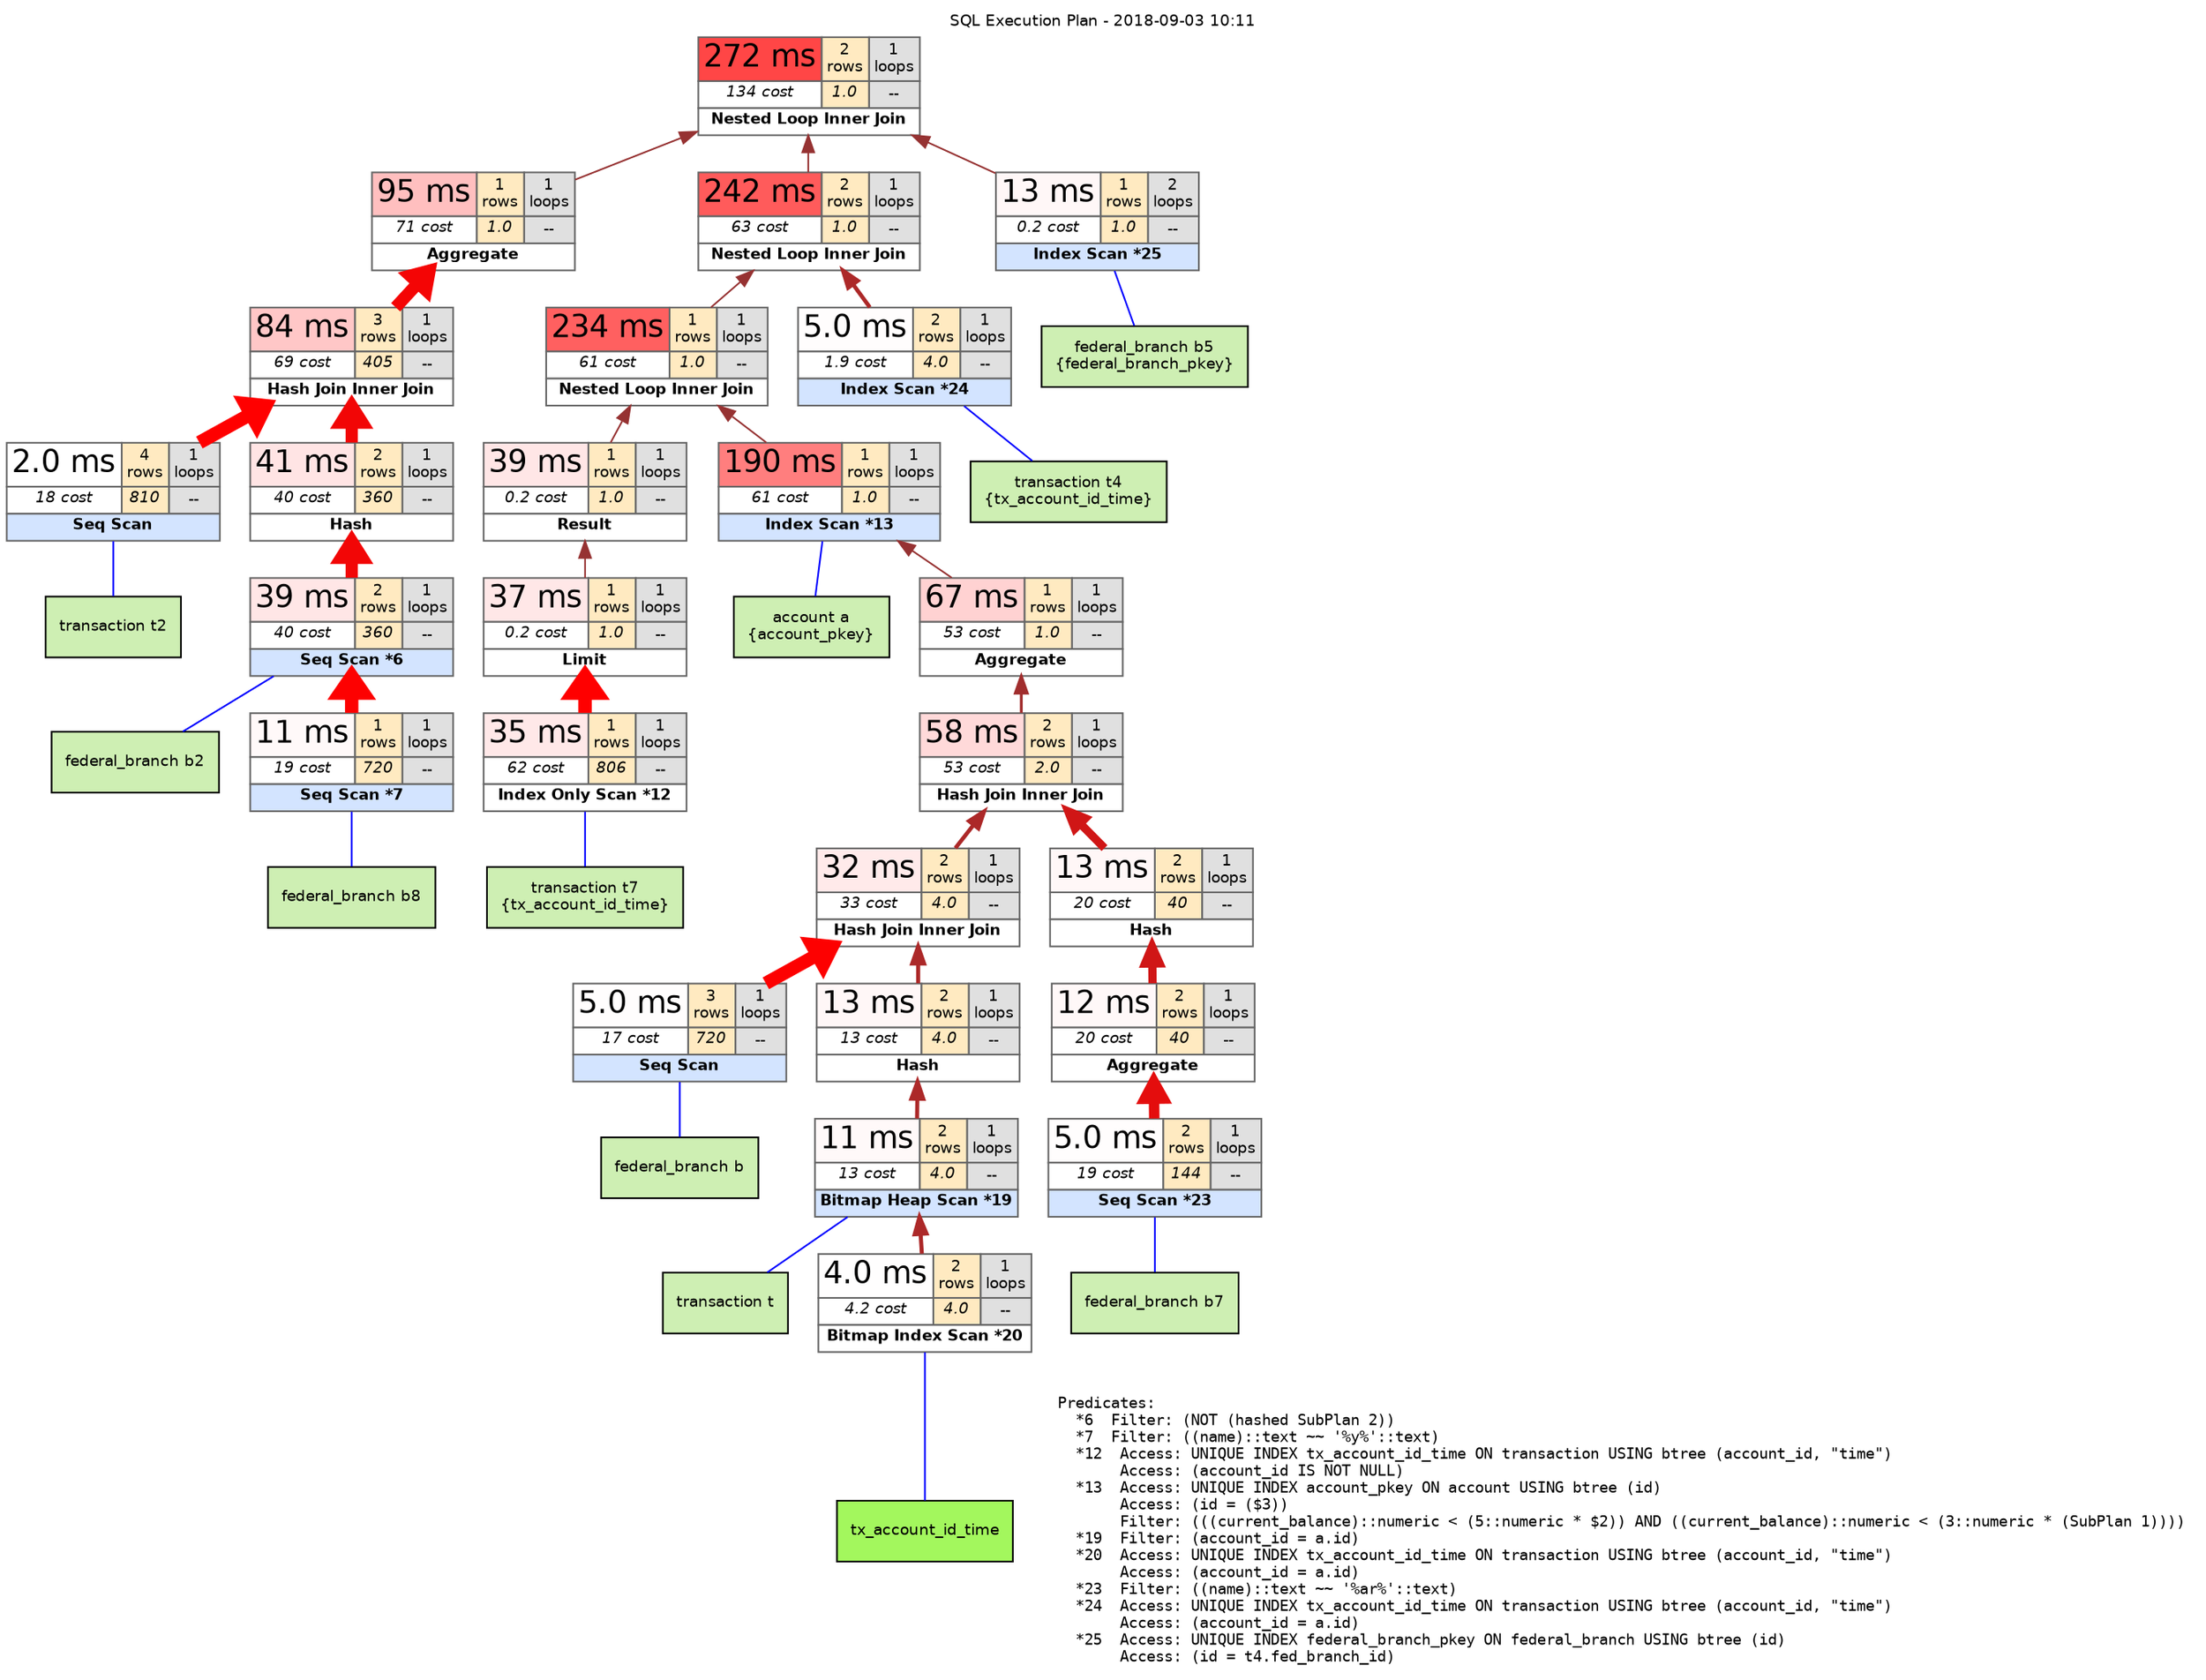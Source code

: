 digraph p1 {
  rankdir=BT; ranksep=0.3;
  graph [fontname = "helvetica", fontsize = 9]; node [fontname = "helvetica", fontsize = 9]; edge [fontname = "helvetica", fontsize = 9];
  labelloc="t"; label="SQL Execution Plan - 2018-09-03 10:11";
subgraph tree {
  1 [shape=none width=0 height=0 margin=0 style="rounded" color="gray40" label=<<table cellspacing="0" border="0" cellborder="1"><tr><td width="60%" bgcolor="#ff4646"><font point-size="18">272 ms</font></td><td bgcolor="#ffeac1">2<br/>rows</td><td bgcolor="#e0e0e0">1<br/>loops</td></tr><tr><td width="60%" bgcolor="#ffffff"><i>134 cost</i></td><td bgcolor="#ffeac1"><i>1.0</i></td><td bgcolor="#e0e0e0">--</td></tr><tr><td colspan="3" bgcolor="#ffffff"><b>Nested Loop Inner Join</b></td></tr></table>>];
  2 [shape=none width=0 height=0 margin=0 style="rounded" color="gray40" label=<<table cellspacing="0" border="0" cellborder="1"><tr><td width="60%" bgcolor="#ffbfbf"><font point-size="18">95 ms</font></td><td bgcolor="#ffeac1">1<br/>rows</td><td bgcolor="#e0e0e0">1<br/>loops</td></tr><tr><td width="60%" bgcolor="#ffffff"><i>71 cost</i></td><td bgcolor="#ffeac1"><i>1.0</i></td><td bgcolor="#e0e0e0">--</td></tr><tr><td colspan="3" bgcolor="#ffffff"><b>Aggregate</b></td></tr></table>>];
  3 [shape=none width=0 height=0 margin=0 style="rounded" color="gray40" label=<<table cellspacing="0" border="0" cellborder="1"><tr><td width="60%" bgcolor="#ffc7c7"><font point-size="18">84 ms</font></td><td bgcolor="#ffeac1">3<br/>rows</td><td bgcolor="#e0e0e0">1<br/>loops</td></tr><tr><td width="60%" bgcolor="#ffffff"><i>69 cost</i></td><td bgcolor="#ffeac1"><i>405</i></td><td bgcolor="#e0e0e0">--</td></tr><tr><td colspan="3" bgcolor="#ffffff"><b>Hash Join Inner Join</b></td></tr></table>>];
  4 [shape=none width=0 height=0 margin=0 style="rounded" color="gray40" label=<<table cellspacing="0" border="0" cellborder="1"><tr><td width="60%" bgcolor="#ffffff"><font point-size="18">2.0 ms</font></td><td bgcolor="#ffeac1">4<br/>rows</td><td bgcolor="#e0e0e0">1<br/>loops</td></tr><tr><td width="60%" bgcolor="#ffffff"><i>18 cost</i></td><td bgcolor="#ffeac1"><i>810</i></td><td bgcolor="#e0e0e0">--</td></tr><tr><td colspan="3" bgcolor="#d3e4ff"><b>Seq Scan</b></td></tr></table>>];
  d4 [shape="box" style="filled" fillcolor="#ceefb3" label=<transaction t2>];
  5 [shape=none width=0 height=0 margin=0 style="rounded" color="gray40" label=<<table cellspacing="0" border="0" cellborder="1"><tr><td width="60%" bgcolor="#ffe4e4"><font point-size="18">41 ms</font></td><td bgcolor="#ffeac1">2<br/>rows</td><td bgcolor="#e0e0e0">1<br/>loops</td></tr><tr><td width="60%" bgcolor="#ffffff"><i>40 cost</i></td><td bgcolor="#ffeac1"><i>360</i></td><td bgcolor="#e0e0e0">--</td></tr><tr><td colspan="3" bgcolor="#ffffff"><b>Hash</b></td></tr></table>>];
  6 [shape=none width=0 height=0 margin=0 style="rounded" color="gray40" label=<<table cellspacing="0" border="0" cellborder="1"><tr><td width="60%" bgcolor="#ffe6e6"><font point-size="18">39 ms</font></td><td bgcolor="#ffeac1">2<br/>rows</td><td bgcolor="#e0e0e0">1<br/>loops</td></tr><tr><td width="60%" bgcolor="#ffffff"><i>40 cost</i></td><td bgcolor="#ffeac1"><i>360</i></td><td bgcolor="#e0e0e0">--</td></tr><tr><td colspan="3" bgcolor="#d3e4ff"><b>Seq Scan *6</b></td></tr></table>>];
  d6 [shape="box" style="filled" fillcolor="#ceefb3" label=<federal_branch b2>];
  7 [shape=none width=0 height=0 margin=0 style="rounded" color="gray40" label=<<table cellspacing="0" border="0" cellborder="1"><tr><td width="60%" bgcolor="#fff9f9"><font point-size="18">11 ms</font></td><td bgcolor="#ffeac1">1<br/>rows</td><td bgcolor="#e0e0e0">1<br/>loops</td></tr><tr><td width="60%" bgcolor="#ffffff"><i>19 cost</i></td><td bgcolor="#ffeac1"><i>720</i></td><td bgcolor="#e0e0e0">--</td></tr><tr><td colspan="3" bgcolor="#d3e4ff"><b>Seq Scan *7</b></td></tr></table>>];
  d7 [shape="box" style="filled" fillcolor="#ceefb3" label=<federal_branch b8>];
  8 [shape=none width=0 height=0 margin=0 style="rounded" color="gray40" label=<<table cellspacing="0" border="0" cellborder="1"><tr><td width="60%" bgcolor="#ff5b5b"><font point-size="18">242 ms</font></td><td bgcolor="#ffeac1">2<br/>rows</td><td bgcolor="#e0e0e0">1<br/>loops</td></tr><tr><td width="60%" bgcolor="#ffffff"><i>63 cost</i></td><td bgcolor="#ffeac1"><i>1.0</i></td><td bgcolor="#e0e0e0">--</td></tr><tr><td colspan="3" bgcolor="#ffffff"><b>Nested Loop Inner Join</b></td></tr></table>>];
  9 [shape=none width=0 height=0 margin=0 style="rounded" color="gray40" label=<<table cellspacing="0" border="0" cellborder="1"><tr><td width="60%" bgcolor="#ff6060"><font point-size="18">234 ms</font></td><td bgcolor="#ffeac1">1<br/>rows</td><td bgcolor="#e0e0e0">1<br/>loops</td></tr><tr><td width="60%" bgcolor="#ffffff"><i>61 cost</i></td><td bgcolor="#ffeac1"><i>1.0</i></td><td bgcolor="#e0e0e0">--</td></tr><tr><td colspan="3" bgcolor="#ffffff"><b>Nested Loop Inner Join</b></td></tr></table>>];
  10 [shape=none width=0 height=0 margin=0 style="rounded" color="gray40" label=<<table cellspacing="0" border="0" cellborder="1"><tr><td width="60%" bgcolor="#ffe6e6"><font point-size="18">39 ms</font></td><td bgcolor="#ffeac1">1<br/>rows</td><td bgcolor="#e0e0e0">1<br/>loops</td></tr><tr><td width="60%" bgcolor="#ffffff"><i>0.2 cost</i></td><td bgcolor="#ffeac1"><i>1.0</i></td><td bgcolor="#e0e0e0">--</td></tr><tr><td colspan="3" bgcolor="#ffffff"><b>Result</b></td></tr></table>>];
  11 [shape=none width=0 height=0 margin=0 style="rounded" color="gray40" label=<<table cellspacing="0" border="0" cellborder="1"><tr><td width="60%" bgcolor="#ffe7e7"><font point-size="18">37 ms</font></td><td bgcolor="#ffeac1">1<br/>rows</td><td bgcolor="#e0e0e0">1<br/>loops</td></tr><tr><td width="60%" bgcolor="#ffffff"><i>0.2 cost</i></td><td bgcolor="#ffeac1"><i>1.0</i></td><td bgcolor="#e0e0e0">--</td></tr><tr><td colspan="3" bgcolor="#ffffff"><b>Limit</b></td></tr></table>>];
  12 [shape=none width=0 height=0 margin=0 style="rounded" color="gray40" label=<<table cellspacing="0" border="0" cellborder="1"><tr><td width="60%" bgcolor="#ffe8e8"><font point-size="18">35 ms</font></td><td bgcolor="#ffeac1">1<br/>rows</td><td bgcolor="#e0e0e0">1<br/>loops</td></tr><tr><td width="60%" bgcolor="#ffffff"><i>62 cost</i></td><td bgcolor="#ffeac1"><i>806</i></td><td bgcolor="#e0e0e0">--</td></tr><tr><td colspan="3" bgcolor="#ffffff"><b>Index Only Scan *12</b></td></tr></table>>];
  d12 [shape="box" style="filled" fillcolor="#ceefb3" label=<transaction t7<br/>{tx_account_id_time}>];
  13 [shape=none width=0 height=0 margin=0 style="rounded" color="gray40" label=<<table cellspacing="0" border="0" cellborder="1"><tr><td width="60%" bgcolor="#ff7e7e"><font point-size="18">190 ms</font></td><td bgcolor="#ffeac1">1<br/>rows</td><td bgcolor="#e0e0e0">1<br/>loops</td></tr><tr><td width="60%" bgcolor="#ffffff"><i>61 cost</i></td><td bgcolor="#ffeac1"><i>1.0</i></td><td bgcolor="#e0e0e0">--</td></tr><tr><td colspan="3" bgcolor="#d3e4ff"><b>Index Scan *13</b></td></tr></table>>];
  d13 [shape="box" style="filled" fillcolor="#ceefb3" label=<account a<br/>{account_pkey}>];
  14 [shape=none width=0 height=0 margin=0 style="rounded" color="gray40" label=<<table cellspacing="0" border="0" cellborder="1"><tr><td width="60%" bgcolor="#ffd2d2"><font point-size="18">67 ms</font></td><td bgcolor="#ffeac1">1<br/>rows</td><td bgcolor="#e0e0e0">1<br/>loops</td></tr><tr><td width="60%" bgcolor="#ffffff"><i>53 cost</i></td><td bgcolor="#ffeac1"><i>1.0</i></td><td bgcolor="#e0e0e0">--</td></tr><tr><td colspan="3" bgcolor="#ffffff"><b>Aggregate</b></td></tr></table>>];
  15 [shape=none width=0 height=0 margin=0 style="rounded" color="gray40" label=<<table cellspacing="0" border="0" cellborder="1"><tr><td width="60%" bgcolor="#ffd9d9"><font point-size="18">58 ms</font></td><td bgcolor="#ffeac1">2<br/>rows</td><td bgcolor="#e0e0e0">1<br/>loops</td></tr><tr><td width="60%" bgcolor="#ffffff"><i>53 cost</i></td><td bgcolor="#ffeac1"><i>2.0</i></td><td bgcolor="#e0e0e0">--</td></tr><tr><td colspan="3" bgcolor="#ffffff"><b>Hash Join Inner Join</b></td></tr></table>>];
  16 [shape=none width=0 height=0 margin=0 style="rounded" color="gray40" label=<<table cellspacing="0" border="0" cellborder="1"><tr><td width="60%" bgcolor="#ffeaea"><font point-size="18">32 ms</font></td><td bgcolor="#ffeac1">2<br/>rows</td><td bgcolor="#e0e0e0">1<br/>loops</td></tr><tr><td width="60%" bgcolor="#ffffff"><i>33 cost</i></td><td bgcolor="#ffeac1"><i>4.0</i></td><td bgcolor="#e0e0e0">--</td></tr><tr><td colspan="3" bgcolor="#ffffff"><b>Hash Join Inner Join</b></td></tr></table>>];
  17 [shape=none width=0 height=0 margin=0 style="rounded" color="gray40" label=<<table cellspacing="0" border="0" cellborder="1"><tr><td width="60%" bgcolor="#fffdfd"><font point-size="18">5.0 ms</font></td><td bgcolor="#ffeac1">3<br/>rows</td><td bgcolor="#e0e0e0">1<br/>loops</td></tr><tr><td width="60%" bgcolor="#ffffff"><i>17 cost</i></td><td bgcolor="#ffeac1"><i>720</i></td><td bgcolor="#e0e0e0">--</td></tr><tr><td colspan="3" bgcolor="#d3e4ff"><b>Seq Scan</b></td></tr></table>>];
  d17 [shape="box" style="filled" fillcolor="#ceefb3" label=<federal_branch b>];
  18 [shape=none width=0 height=0 margin=0 style="rounded" color="gray40" label=<<table cellspacing="0" border="0" cellborder="1"><tr><td width="60%" bgcolor="#fff7f7"><font point-size="18">13 ms</font></td><td bgcolor="#ffeac1">2<br/>rows</td><td bgcolor="#e0e0e0">1<br/>loops</td></tr><tr><td width="60%" bgcolor="#ffffff"><i>13 cost</i></td><td bgcolor="#ffeac1"><i>4.0</i></td><td bgcolor="#e0e0e0">--</td></tr><tr><td colspan="3" bgcolor="#ffffff"><b>Hash</b></td></tr></table>>];
  19 [shape=none width=0 height=0 margin=0 style="rounded" color="gray40" label=<<table cellspacing="0" border="0" cellborder="1"><tr><td width="60%" bgcolor="#fff9f9"><font point-size="18">11 ms</font></td><td bgcolor="#ffeac1">2<br/>rows</td><td bgcolor="#e0e0e0">1<br/>loops</td></tr><tr><td width="60%" bgcolor="#ffffff"><i>13 cost</i></td><td bgcolor="#ffeac1"><i>4.0</i></td><td bgcolor="#e0e0e0">--</td></tr><tr><td colspan="3" bgcolor="#d3e4ff"><b>Bitmap Heap Scan *19</b></td></tr></table>>];
  d19 [shape="box" style="filled" fillcolor="#ceefb3" label=<transaction t>];
  20 [shape=none width=0 height=0 margin=0 style="rounded" color="gray40" label=<<table cellspacing="0" border="0" cellborder="1"><tr><td width="60%" bgcolor="#fffefe"><font point-size="18">4.0 ms</font></td><td bgcolor="#ffeac1">2<br/>rows</td><td bgcolor="#e0e0e0">1<br/>loops</td></tr><tr><td width="60%" bgcolor="#ffffff"><i>4.2 cost</i></td><td bgcolor="#ffeac1"><i>4.0</i></td><td bgcolor="#e0e0e0">--</td></tr><tr><td colspan="3" bgcolor="#ffffff"><b>Bitmap Index Scan *20</b></td></tr></table>>];
  i20 [shape="box" style="filled" fillcolor="#a3f75d" label=<tx_account_id_time>];
  21 [shape=none width=0 height=0 margin=0 style="rounded" color="gray40" label=<<table cellspacing="0" border="0" cellborder="1"><tr><td width="60%" bgcolor="#fff7f7"><font point-size="18">13 ms</font></td><td bgcolor="#ffeac1">2<br/>rows</td><td bgcolor="#e0e0e0">1<br/>loops</td></tr><tr><td width="60%" bgcolor="#ffffff"><i>20 cost</i></td><td bgcolor="#ffeac1"><i>40</i></td><td bgcolor="#e0e0e0">--</td></tr><tr><td colspan="3" bgcolor="#ffffff"><b>Hash</b></td></tr></table>>];
  22 [shape=none width=0 height=0 margin=0 style="rounded" color="gray40" label=<<table cellspacing="0" border="0" cellborder="1"><tr><td width="60%" bgcolor="#fff8f8"><font point-size="18">12 ms</font></td><td bgcolor="#ffeac1">2<br/>rows</td><td bgcolor="#e0e0e0">1<br/>loops</td></tr><tr><td width="60%" bgcolor="#ffffff"><i>20 cost</i></td><td bgcolor="#ffeac1"><i>40</i></td><td bgcolor="#e0e0e0">--</td></tr><tr><td colspan="3" bgcolor="#ffffff"><b>Aggregate</b></td></tr></table>>];
  23 [shape=none width=0 height=0 margin=0 style="rounded" color="gray40" label=<<table cellspacing="0" border="0" cellborder="1"><tr><td width="60%" bgcolor="#fffdfd"><font point-size="18">5.0 ms</font></td><td bgcolor="#ffeac1">2<br/>rows</td><td bgcolor="#e0e0e0">1<br/>loops</td></tr><tr><td width="60%" bgcolor="#ffffff"><i>19 cost</i></td><td bgcolor="#ffeac1"><i>144</i></td><td bgcolor="#e0e0e0">--</td></tr><tr><td colspan="3" bgcolor="#d3e4ff"><b>Seq Scan *23</b></td></tr></table>>];
  d23 [shape="box" style="filled" fillcolor="#ceefb3" label=<federal_branch b7>];
  24 [shape=none width=0 height=0 margin=0 style="rounded" color="gray40" label=<<table cellspacing="0" border="0" cellborder="1"><tr><td width="60%" bgcolor="#fffdfd"><font point-size="18">5.0 ms</font></td><td bgcolor="#ffeac1">2<br/>rows</td><td bgcolor="#e0e0e0">1<br/>loops</td></tr><tr><td width="60%" bgcolor="#ffffff"><i>1.9 cost</i></td><td bgcolor="#ffeac1"><i>4.0</i></td><td bgcolor="#e0e0e0">--</td></tr><tr><td colspan="3" bgcolor="#d3e4ff"><b>Index Scan *24</b></td></tr></table>>];
  d24 [shape="box" style="filled" fillcolor="#ceefb3" label=<transaction t4<br/>{tx_account_id_time}>];
  25 [shape=none width=0 height=0 margin=0 style="rounded" color="gray40" label=<<table cellspacing="0" border="0" cellborder="1"><tr><td width="60%" bgcolor="#fff7f7"><font point-size="18">13 ms</font></td><td bgcolor="#ffeac1">1<br/>rows</td><td bgcolor="#e0e0e0">2<br/>loops</td></tr><tr><td width="60%" bgcolor="#ffffff"><i>0.2 cost</i></td><td bgcolor="#ffeac1"><i>1.0</i></td><td bgcolor="#e0e0e0">--</td></tr><tr><td colspan="3" bgcolor="#d3e4ff"><b>Index Scan *25</b></td></tr></table>>];
  d25 [shape="box" style="filled" fillcolor="#ceefb3" label=<federal_branch b5<br/>{federal_branch_pkey}>];
  2 -> 1 [color="#963232" penwidth=1.0];
  3 -> 2 [color="#f4 5 5" penwidth=7.3];
  4 -> 3 [color="#ff 0 0" penwidth=8.0];
  d4 -> 4 [color="blue" arrowhead=none penwidth=1];
  5 -> 3 [color="#f2 6 6" penwidth=7.2];
  6 -> 5 [color="#f2 6 6" penwidth=7.2];
  d6 -> 6 [color="blue" arrowhead=none penwidth=1];
  7 -> 6 [color="#fd 1 1" penwidth=7.9];
  d7 -> 7 [color="blue" arrowhead=none penwidth=1];
  8 -> 1 [color="#963232" penwidth=1.0];
  9 -> 8 [color="#963232" penwidth=1.0];
  10 -> 9 [color="#963232" penwidth=1.0];
  11 -> 10 [color="#963232" penwidth=1.0];
  12 -> 11 [color="#ff 0 0" penwidth=8.0];
  d12 -> 12 [color="blue" arrowhead=none penwidth=1];
  13 -> 9 [color="#963232" penwidth=1.0];
  d13 -> 13 [color="blue" arrowhead=none penwidth=1];
  14 -> 13 [color="#963232" penwidth=1.0];
  15 -> 14 [color="#a12d2d" penwidth=1.7];
  16 -> 15 [color="#ac2828" penwidth=2.4];
  17 -> 16 [color="#fd 1 1" penwidth=7.9];
  d17 -> 17 [color="blue" arrowhead=none penwidth=1];
  18 -> 16 [color="#ac2828" penwidth=2.4];
  19 -> 18 [color="#ac2828" penwidth=2.4];
  d19 -> 19 [color="blue" arrowhead=none penwidth=1];
  20 -> 19 [color="#ac2828" penwidth=2.4];
  i20 -> 20 [color="blue" arrowhead=none penwidth=1];
  21 -> 15 [color="#d01616" penwidth=4.9];
  22 -> 21 [color="#d01616" penwidth=4.9];
  23 -> 22 [color="#e4 d d" penwidth=6.2];
  d23 -> 23 [color="blue" arrowhead=none penwidth=1];
  24 -> 8 [color="#ac2828" penwidth=2.4];
  d24 -> 24 [color="blue" arrowhead=none penwidth=1];
  25 -> 1 [color="#963232" penwidth=1.0];
  d25 -> 25 [color="blue" arrowhead=none penwidth=1];
}
subgraph key {
    rank=min; p [fontname = "monospace", shape=plaintext, style=solid, label="Predicates:\l  *6  Filter: (NOT (hashed SubPlan 2))\l  *7  Filter: ((name)::text ~~ '%y%'::text)\l  *12  Access: UNIQUE INDEX tx_account_id_time ON transaction USING btree (account_id, \"time\")\l       Access: (account_id IS NOT NULL)\l  *13  Access: UNIQUE INDEX account_pkey ON account USING btree (id)\l       Access: (id = ($3))\l       Filter: (((current_balance)::numeric < (5::numeric * $2)) AND ((current_balance)::numeric < (3::numeric * (SubPlan 1))))\l  *19  Filter: (account_id = a.id)\l  *20  Access: UNIQUE INDEX tx_account_id_time ON transaction USING btree (account_id, \"time\")\l       Access: (account_id = a.id)\l  *23  Filter: ((name)::text ~~ '%ar%'::text)\l  *24  Access: UNIQUE INDEX tx_account_id_time ON transaction USING btree (account_id, \"time\")\l       Access: (account_id = a.id)\l  *25  Access: UNIQUE INDEX federal_branch_pkey ON federal_branch USING btree (id)\l       Access: (id = t4.fed_branch_id)\l"];
}
}
